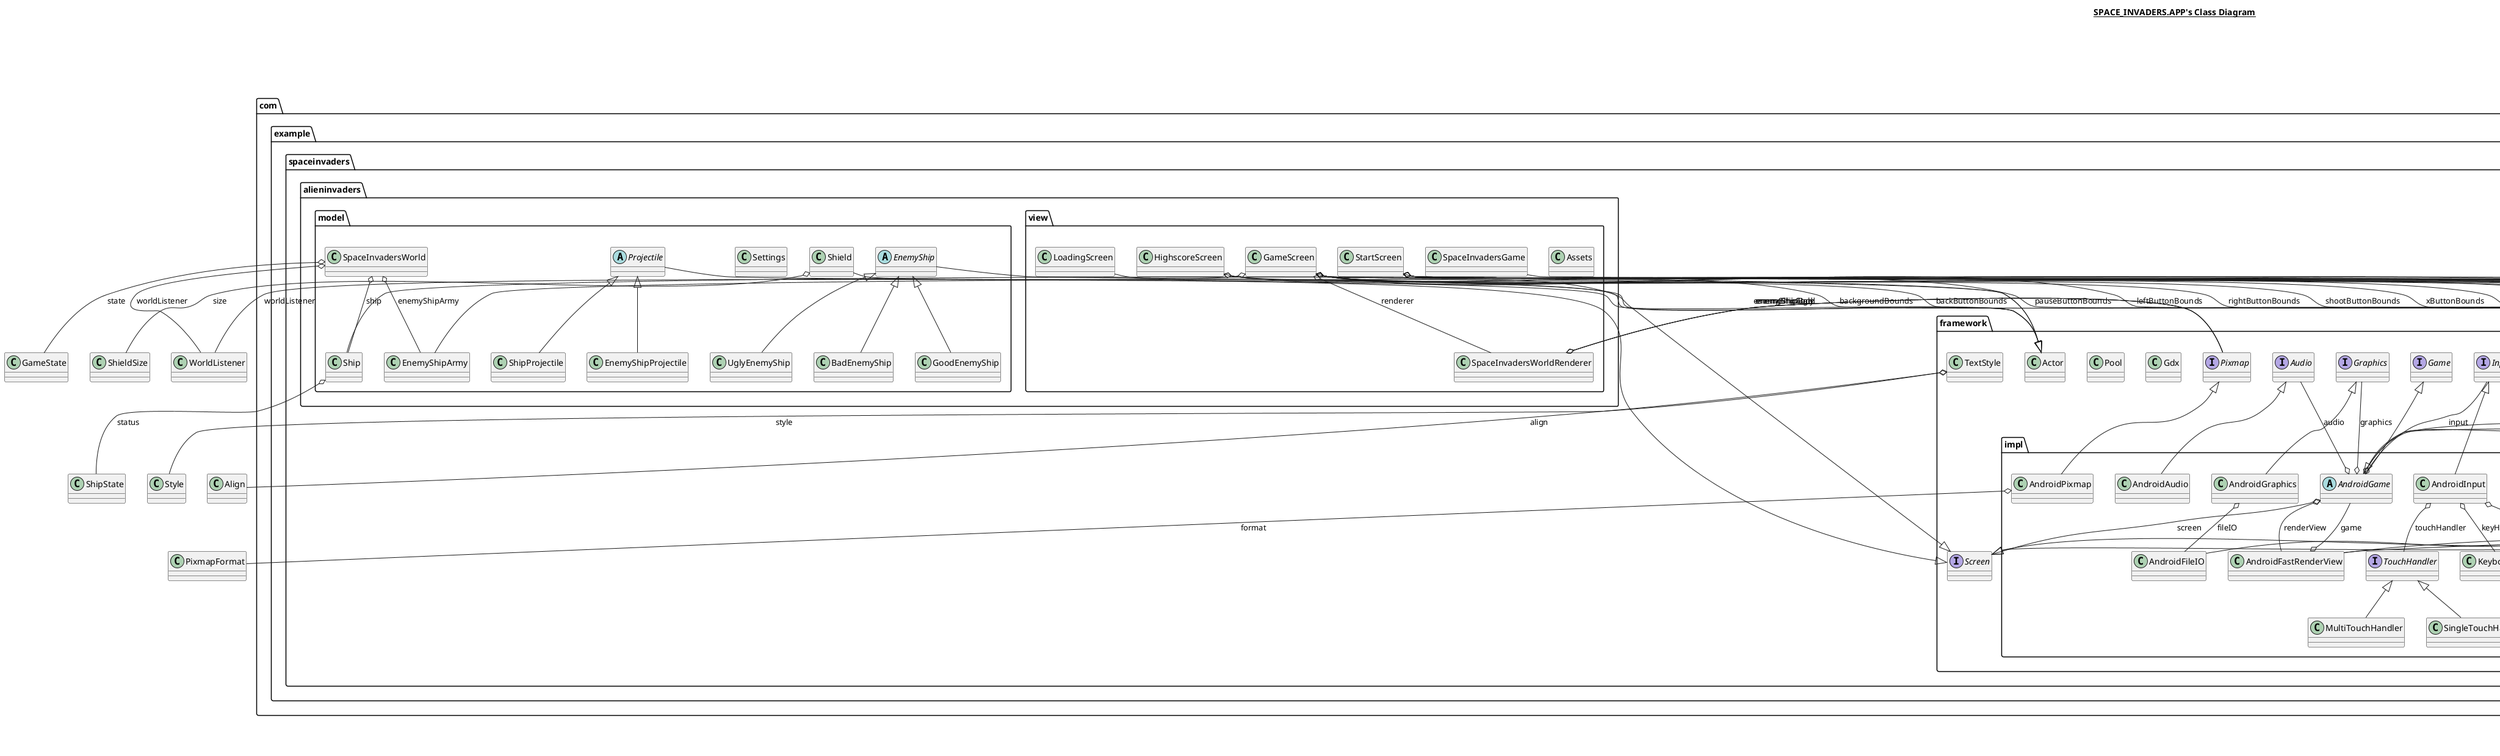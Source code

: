 @startuml

title __SPACE_INVADERS.APP's Class Diagram__\n

  package com.example.spaceinvaders {
    package com.example.spaceinvaders.framework {
      package com.example.spaceinvaders.framework.impl {
        class AccelerometerHandler {
        }
      }
    }
  }
  

  package com.example.spaceinvaders {
    package com.example.spaceinvaders.framework {
      class Actor {
      }
    }
  }
  

  package com.example.spaceinvaders {
    class AdminActivity {
    }
  }
  

  package com.example.spaceinvaders {
    class AdminAddActivity {
    }
  }
  

  package com.example.spaceinvaders {
    package com.example.spaceinvaders.framework {
      package com.example.spaceinvaders.framework.impl {
        class AndroidAudio {
        }
      }
    }
  }
  

  package com.example.spaceinvaders {
    package com.example.spaceinvaders.framework {
      package com.example.spaceinvaders.framework.impl {
        class AndroidFastRenderView {
        }
      }
    }
  }
  

  package com.example.spaceinvaders {
    package com.example.spaceinvaders.framework {
      package com.example.spaceinvaders.framework.impl {
        class AndroidFileIO {
        }
      }
    }
  }
  

  package com.example.spaceinvaders {
    package com.example.spaceinvaders.framework {
      package com.example.spaceinvaders.framework.impl {
        abstract class AndroidGame {
        }
      }
    }
  }
  

  package com.example.spaceinvaders {
    package com.example.spaceinvaders.framework {
      package com.example.spaceinvaders.framework.impl {
        class AndroidGraphics {
        }
      }
    }
  }
  

  package com.example.spaceinvaders {
    package com.example.spaceinvaders.framework {
      package com.example.spaceinvaders.framework.impl {
        class AndroidInput {
        }
      }
    }
  }
  

  package com.example.spaceinvaders {
    package com.example.spaceinvaders.framework {
      package com.example.spaceinvaders.framework.impl {
        class AndroidMusic {
        }
      }
    }
  }
  

  package com.example.spaceinvaders {
    package com.example.spaceinvaders.framework {
      package com.example.spaceinvaders.framework.impl {
        class AndroidPixmap {
        }
      }
    }
  }
  

  package com.example.spaceinvaders {
    package com.example.spaceinvaders.framework {
      package com.example.spaceinvaders.framework.impl {
        class AndroidSound {
        }
      }
    }
  }
  

  package com.example.spaceinvaders {
    package com.example.spaceinvaders.alieninvaders.view {
      class Assets {
      }
    }
  }
  

  package com.example.spaceinvaders {
    package com.example.spaceinvaders.framework {
      interface Audio {
      }
    }
  }
  

  package com.example.spaceinvaders {
    package com.example.spaceinvaders.alieninvaders.model {
      class BadEnemyShip {
      }
    }
  }
  

  package com.example.spaceinvaders {
    class BuildConfig {
    }
  }
  

  package com.example.spaceinvaders {
    class CustomAdapter {
    }
  }
  

  package com.example.spaceinvaders {
    class DBHelper {
    }
  }
  

  package com.example.spaceinvaders {
    package com.example.spaceinvaders.alieninvaders.model {
      abstract class EnemyShip {
      }
    }
  }
  

  package com.example.spaceinvaders {
    package com.example.spaceinvaders.alieninvaders.model {
      class EnemyShipArmy {
      }
    }
  }
  

  package com.example.spaceinvaders {
    package com.example.spaceinvaders.alieninvaders.model {
      class EnemyShipProjectile {
      }
    }
  }
  

  package com.example.spaceinvaders {
    package com.example.spaceinvaders.framework {
      interface FileIO {
      }
    }
  }
  

  package com.example.spaceinvaders {
    package com.example.spaceinvaders.framework {
      interface Game {
      }
    }
  }
  

  package com.example.spaceinvaders {
    package com.example.spaceinvaders.alieninvaders.view {
      class GameScreen {
      }
    }
  }
  

  package com.example.spaceinvaders {
    package com.example.spaceinvaders.framework {
      class Gdx {
      }
    }
  }
  

  package com.example.spaceinvaders {
    package com.example.spaceinvaders.alieninvaders.model {
      class GoodEnemyShip {
      }
    }
  }
  

  package com.example.spaceinvaders {
    package com.example.spaceinvaders.framework {
      interface Graphics {
      }
    }
  }
  

  package com.example.spaceinvaders {
    package com.example.spaceinvaders.alieninvaders.view {
      class HighscoreScreen {
      }
    }
  }
  

  package com.example.spaceinvaders {
    package com.example.spaceinvaders.framework {
      interface Input {
      }
    }
  }
  

  package com.example.spaceinvaders {
    package com.example.spaceinvaders.framework {
      package com.example.spaceinvaders.framework.impl {
        class KeyboardHandler {
        }
      }
    }
  }
  

  package com.example.spaceinvaders {
    package com.example.spaceinvaders.alieninvaders.view {
      class LoadingScreen {
      }
    }
  }
  

  package com.example.spaceinvaders {
    class LoginActivity {
    }
  }
  

  package com.example.spaceinvaders {
    class MainActivity {
    }
  }
  

  package com.example.spaceinvaders {
    package com.example.spaceinvaders.framework {
      package com.example.spaceinvaders.framework.impl {
        class MultiTouchHandler {
        }
      }
    }
  }
  

  package com.example.spaceinvaders {
    package com.example.spaceinvaders.framework {
      interface Music {
      }
    }
  }
  

  package com.example.spaceinvaders {
    package com.example.spaceinvaders.framework {
      interface Pixmap {
      }
    }
  }
  

  package com.example.spaceinvaders {
    package com.example.spaceinvaders.framework {
      class Pool {
      }
    }
  }
  

  package com.example.spaceinvaders {
    package com.example.spaceinvaders.alieninvaders.model {
      abstract class Projectile {
      }
    }
  }
  

  package com.example.spaceinvaders {
    package com.example.spaceinvaders.framework {
      class Rectangle {
      }
    }
  }
  

  package com.example.spaceinvaders {
    package com.example.spaceinvaders.framework {
      interface Screen {
      }
    }
  }
  

  package com.example.spaceinvaders {
    package com.example.spaceinvaders.alieninvaders.model {
      class Settings {
      }
    }
  }
  

  package com.example.spaceinvaders {
    package com.example.spaceinvaders.alieninvaders.model {
      class Shield {
      }
    }
  }
  

  package com.example.spaceinvaders {
    package com.example.spaceinvaders.alieninvaders.model {
      class Ship {
      }
    }
  }
  

  package com.example.spaceinvaders {
    package com.example.spaceinvaders.alieninvaders.model {
      class ShipProjectile {
      }
    }
  }
  

  package com.example.spaceinvaders {
    class ShplashActivity {
    }
  }
  

  package com.example.spaceinvaders {
    class SignUpActivity {
    }
  }
  

  package com.example.spaceinvaders {
    package com.example.spaceinvaders.framework {
      package com.example.spaceinvaders.framework.impl {
        class SingleTouchHandler {
        }
      }
    }
  }
  

  package com.example.spaceinvaders {
    package com.example.spaceinvaders.framework {
      interface Sound {
      }
    }
  }
  

  package com.example.spaceinvaders {
    package com.example.spaceinvaders.alieninvaders.view {
      class SpaceInvadersGame {
      }
    }
  }
  

  package com.example.spaceinvaders {
    package com.example.spaceinvaders.alieninvaders.model {
      class SpaceInvadersWorld {
      }
    }
  }
  

  package com.example.spaceinvaders {
    package com.example.spaceinvaders.alieninvaders.view {
      class SpaceInvadersWorldRenderer {
      }
    }
  }
  

  package com.example.spaceinvaders {
    package com.example.spaceinvaders.alieninvaders.view {
      class StartScreen {
      }
    }
  }
  

  package com.example.spaceinvaders {
    package com.example.spaceinvaders.framework {
      class TextStyle {
      }
    }
  }
  

  package com.example.spaceinvaders {
    package com.example.spaceinvaders.framework {
      package com.example.spaceinvaders.framework.impl {
        interface TouchHandler {
        }
      }
    }
  }
  

  package com.example.spaceinvaders {
    package com.example.spaceinvaders.alieninvaders.model {
      class UglyEnemyShip {
      }
    }
  }
  

  package com.example.spaceinvaders {
    class UpdateActivity {
    }
  }
  

  AccelerometerHandler -up-|> SensorEventListener
  AdminActivity -up-|> AppCompatActivity
  AdminActivity o-- DBHelper : dbHelper
  AdminActivity o-- CustomAdapter : customAdapter
  AdminAddActivity -up-|> AppCompatActivity
  AndroidAudio -up-|> Audio
  AndroidFastRenderView -up-|> Runnable
  AndroidFastRenderView -up-|> SurfaceView
  AndroidFastRenderView o-- AndroidGame : game
  AndroidFileIO -up-|> FileIO
  AndroidGame -up-|> Game
  AndroidGame -up-|> Activity
  AndroidGame o-- AndroidFastRenderView : renderView
  AndroidGame o-- Graphics : graphics
  AndroidGame o-- Audio : audio
  AndroidGame o-- Input : input
  AndroidGame o-- FileIO : fileIO
  AndroidGame o-- Screen : screen
  AndroidGraphics -up-|> Graphics
  AndroidGraphics o-- AndroidFileIO : fileIO
  AndroidInput -up-|> Input
  AndroidInput o-- AccelerometerHandler : accelHandler
  AndroidInput o-- KeyboardHandler : keyHandler
  AndroidInput o-- TouchHandler : touchHandler
  AndroidMusic -up-|> Music
  AndroidMusic -up-|> OnCompletionListener
  AndroidPixmap -up-|> Pixmap
  AndroidPixmap o-- PixmapFormat : format
  AndroidSound -up-|> Sound
  BadEnemyShip -up-|> EnemyShip
  CustomAdapter -up-|> Adapter
  DBHelper -up-|> SQLiteOpenHelper
  EnemyShip -up-|> Actor
  EnemyShipArmy -up-|> Actor
  EnemyShipProjectile -up-|> Projectile
  GameScreen -up-|> Screen
  GameScreen o-- Rectangle : gameoverScreenBounds
  GameScreen o-- Rectangle : gameScreenBounds
  GameScreen o-- Rectangle : pauseButtonBounds
  GameScreen o-- Rectangle : leftButtonBounds
  GameScreen o-- Rectangle : rightButtonBounds
  GameScreen o-- Rectangle : shootButtonBounds
  GameScreen o-- Rectangle : xButtonBounds
  GameScreen o-- Rectangle : pauseMenuBounds
  GameScreen o-- Rectangle : readyMenuBounds
  GameScreen o-- Rectangle : homeMenuBounds
  GameScreen o-- SpaceInvadersWorldRenderer : renderer
  GameScreen o-- WorldListener : worldListener
  GoodEnemyShip -up-|> EnemyShip
  HighscoreScreen -up-|> Screen
  HighscoreScreen o-- Rectangle : backgroundBounds
  HighscoreScreen o-- Rectangle : backButtonBounds
  KeyboardHandler -up-|> OnKeyListener
  LoadingScreen -up-|> Screen
  LoginActivity -up-|> AppCompatActivity
  LoginActivity o-- DBHelper : dbHelper
  MainActivity -up-|> AppCompatActivity
  MultiTouchHandler -up-|> TouchHandler
  Projectile -up-|> Actor
  Shield -up-|> Actor
  Shield o-- ShieldSize : size
  Ship -up-|> Actor
  Ship o-- ShipState : status
  ShipProjectile -up-|> Projectile
  ShplashActivity -up-|> AppCompatActivity
  SignUpActivity -up-|> AppCompatActivity
  SignUpActivity o-- DBHelper : dbHelper
  SingleTouchHandler -up-|> TouchHandler
  SpaceInvadersGame -up-|> AndroidGame
  SpaceInvadersWorld o-- GameState : state
  SpaceInvadersWorld o-- EnemyShipArmy : enemyShipArmy
  SpaceInvadersWorld o-- Ship : ship
  SpaceInvadersWorld o-- WorldListener : worldListener
  SpaceInvadersWorldRenderer o-- Pixmap : enemyShipGood
  SpaceInvadersWorldRenderer o-- Pixmap : enemyShipBad
  SpaceInvadersWorldRenderer o-- Pixmap : enemyShipUgly
  StartScreen -up-|> Screen
  StartScreen o-- Rectangle : backgroundBounds
  StartScreen o-- Rectangle : logoBounds
  StartScreen o-- Rectangle : soundButtonBounds
  StartScreen o-- Rectangle : mainMenuBounds
  StartScreen o-- Rectangle : playMenuBounds
  StartScreen o-- Rectangle : highscoresMenuBounds
  StartScreen o-- Rectangle : quitMenuBounds
  TextStyle o-- Align : align
  TextStyle o-- Style : style
  UglyEnemyShip -up-|> EnemyShip
  UpdateActivity -up-|> AppCompatActivity


right footer


PlantUML diagram generated by SketchIt! (https://bitbucket.org/pmesmeur/sketch.it)
For more information about this tool, please contact philippe.mesmeur@gmail.com
endfooter

@enduml
